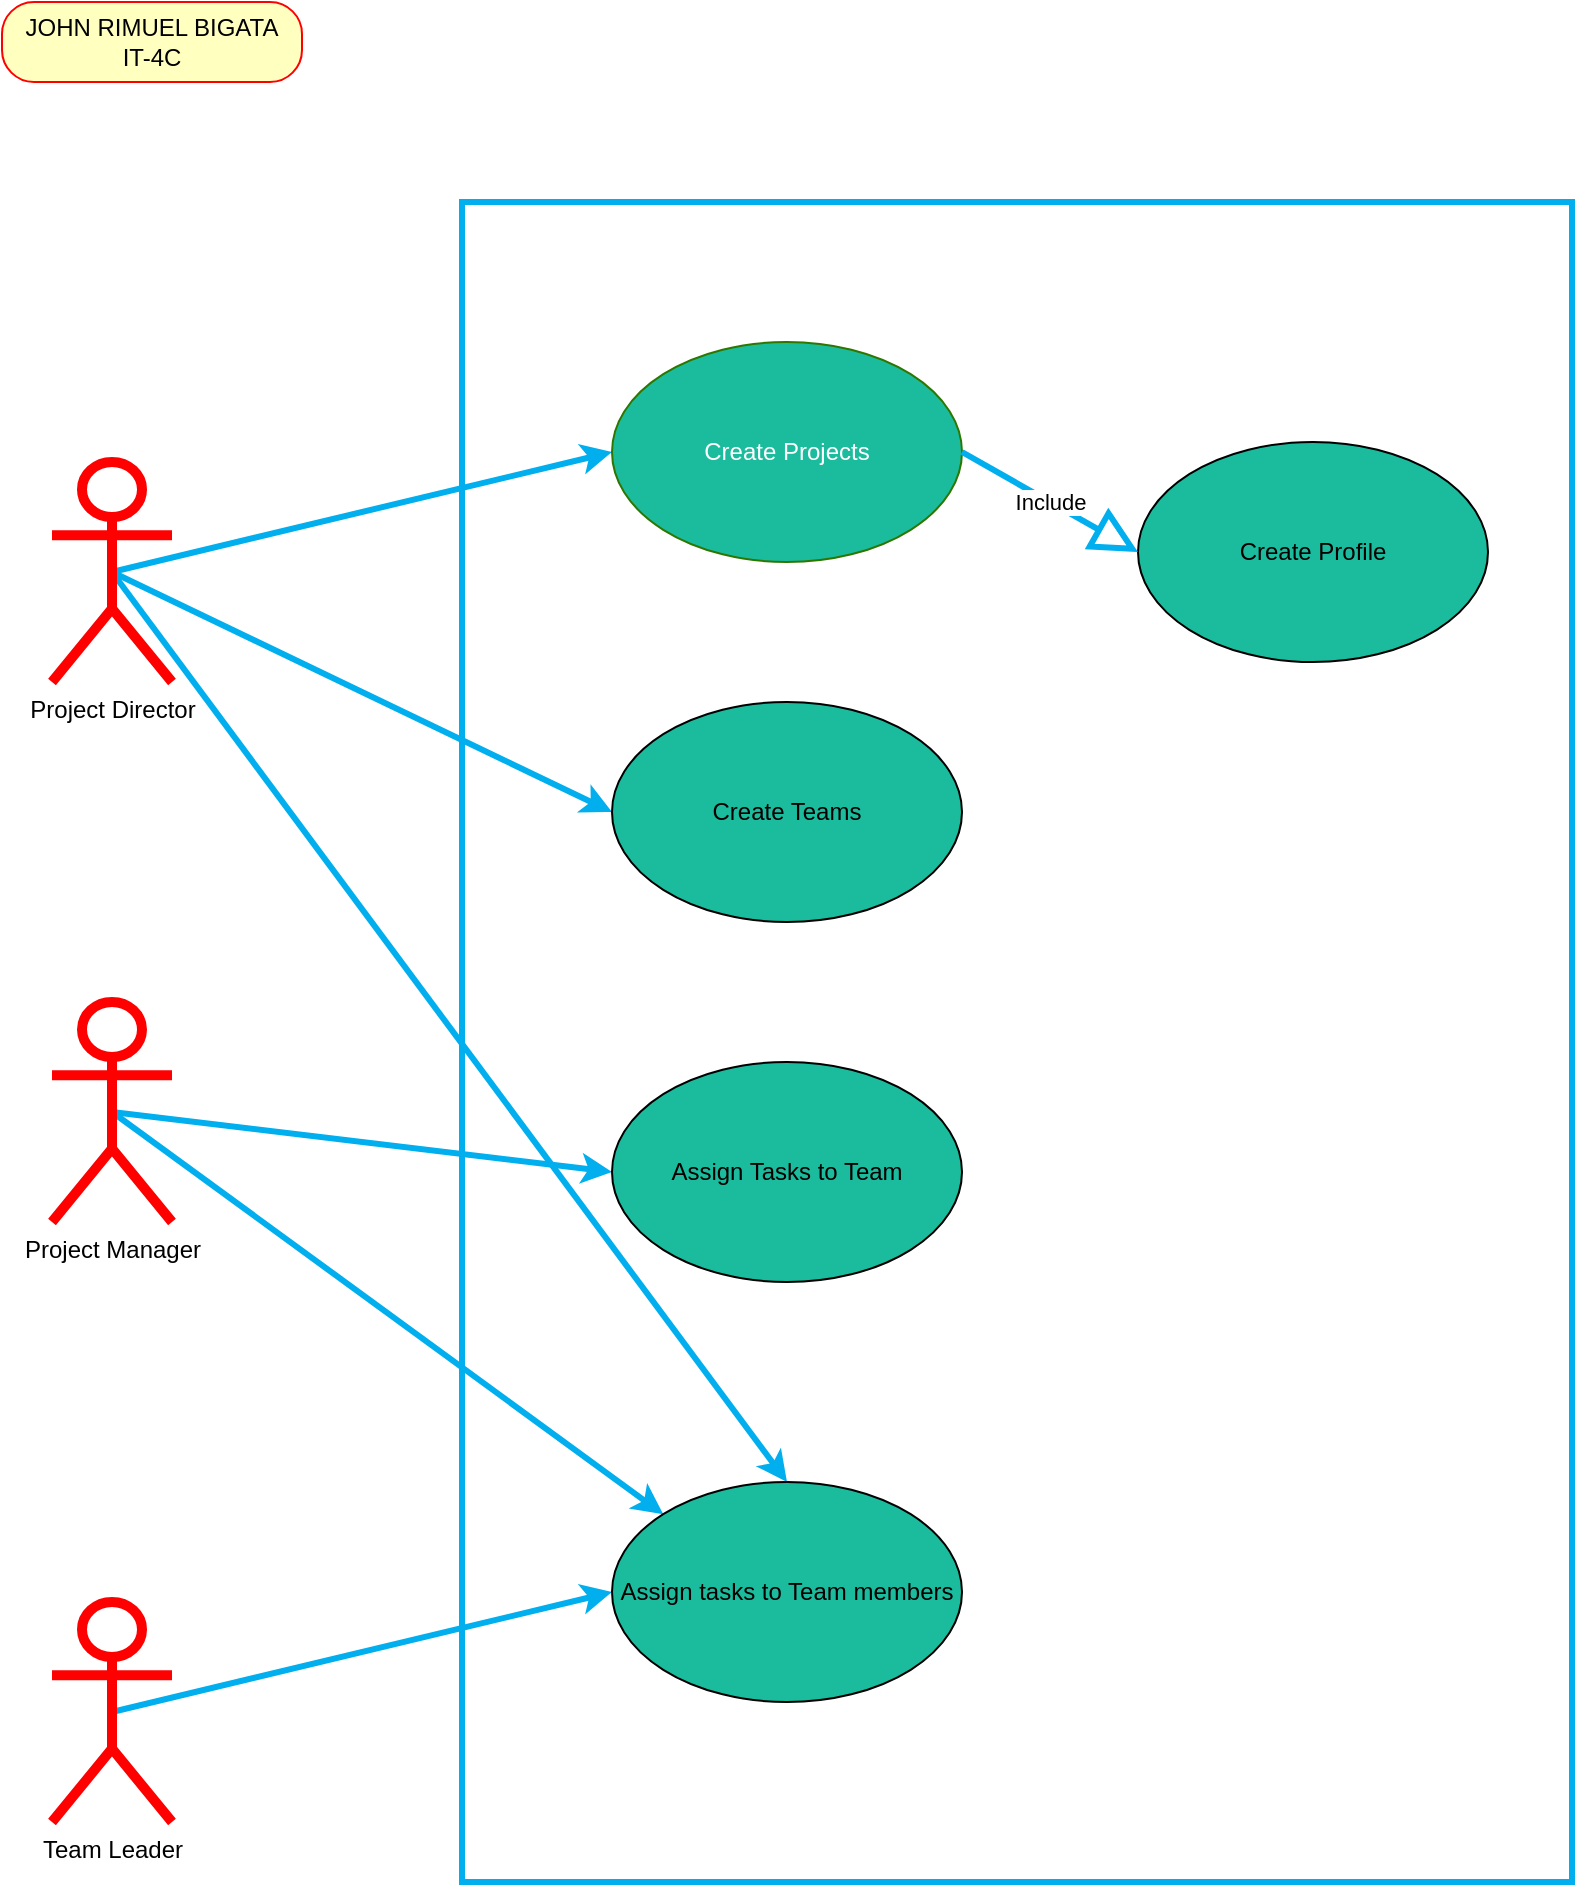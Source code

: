 <mxfile version="15.3.2" type="github">
  <diagram id="RC0JC255c9zAzuLsbYf1" name="Page-1">
    <mxGraphModel dx="2163" dy="1697" grid="1" gridSize="10" guides="1" tooltips="1" connect="1" arrows="1" fold="1" page="1" pageScale="1" pageWidth="850" pageHeight="1100" math="0" shadow="0">
      <root>
        <mxCell id="0" />
        <mxCell id="1" parent="0" />
        <mxCell id="wd3Cngt7S95CqOGwH9EE-25" value="" style="rounded=0;whiteSpace=wrap;html=1;fillColor=none;fontSize=11;strokeColor=#01aeee;strokeWidth=3;labelBackgroundColor=#2a2a2a;endArrow=classic;" vertex="1" parent="1">
          <mxGeometry x="250" y="120" width="555" height="840" as="geometry" />
        </mxCell>
        <mxCell id="wd3Cngt7S95CqOGwH9EE-16" style="rounded=0;orthogonalLoop=1;jettySize=auto;html=1;exitX=0.5;exitY=0.5;exitDx=0;exitDy=0;exitPerimeter=0;entryX=0;entryY=0.5;entryDx=0;entryDy=0;strokeWidth=3;strokeColor=#01aeee;" edge="1" parent="1" source="wd3Cngt7S95CqOGwH9EE-1" target="wd3Cngt7S95CqOGwH9EE-7">
          <mxGeometry relative="1" as="geometry" />
        </mxCell>
        <mxCell id="wd3Cngt7S95CqOGwH9EE-17" style="edgeStyle=none;rounded=0;orthogonalLoop=1;jettySize=auto;html=1;exitX=0.5;exitY=0.5;exitDx=0;exitDy=0;exitPerimeter=0;entryX=0;entryY=0.5;entryDx=0;entryDy=0;strokeWidth=3;strokeColor=#01aeee;" edge="1" parent="1" source="wd3Cngt7S95CqOGwH9EE-1" target="wd3Cngt7S95CqOGwH9EE-8">
          <mxGeometry relative="1" as="geometry" />
        </mxCell>
        <mxCell id="wd3Cngt7S95CqOGwH9EE-19" style="edgeStyle=none;rounded=0;orthogonalLoop=1;jettySize=auto;html=1;exitX=0.5;exitY=0.5;exitDx=0;exitDy=0;exitPerimeter=0;entryX=0.5;entryY=0;entryDx=0;entryDy=0;strokeWidth=3;strokeColor=#01aeee;" edge="1" parent="1" source="wd3Cngt7S95CqOGwH9EE-1" target="wd3Cngt7S95CqOGwH9EE-10">
          <mxGeometry relative="1" as="geometry" />
        </mxCell>
        <mxCell id="wd3Cngt7S95CqOGwH9EE-1" value="Project Director" style="shape=umlActor;verticalLabelPosition=bottom;verticalAlign=top;html=1;fillColor=default;strokeColor=#FF0000;strokeWidth=5;" vertex="1" parent="1">
          <mxGeometry x="45" y="250" width="60" height="110" as="geometry" />
        </mxCell>
        <mxCell id="wd3Cngt7S95CqOGwH9EE-20" style="edgeStyle=none;rounded=0;orthogonalLoop=1;jettySize=auto;html=1;exitX=0.5;exitY=0.5;exitDx=0;exitDy=0;exitPerimeter=0;entryX=0;entryY=0.5;entryDx=0;entryDy=0;strokeWidth=3;strokeColor=#01aeee;" edge="1" parent="1" source="wd3Cngt7S95CqOGwH9EE-2" target="wd3Cngt7S95CqOGwH9EE-9">
          <mxGeometry relative="1" as="geometry" />
        </mxCell>
        <mxCell id="wd3Cngt7S95CqOGwH9EE-21" style="edgeStyle=none;rounded=0;orthogonalLoop=1;jettySize=auto;html=1;exitX=0.5;exitY=0.5;exitDx=0;exitDy=0;exitPerimeter=0;entryX=0;entryY=0;entryDx=0;entryDy=0;strokeWidth=3;strokeColor=#01aeee;" edge="1" parent="1" source="wd3Cngt7S95CqOGwH9EE-2" target="wd3Cngt7S95CqOGwH9EE-10">
          <mxGeometry relative="1" as="geometry" />
        </mxCell>
        <mxCell id="wd3Cngt7S95CqOGwH9EE-2" value="Project Manager" style="shape=umlActor;verticalLabelPosition=bottom;verticalAlign=top;html=1;strokeColor=#FF0000;strokeWidth=5;fillColor=default;" vertex="1" parent="1">
          <mxGeometry x="45" y="520" width="60" height="110" as="geometry" />
        </mxCell>
        <mxCell id="wd3Cngt7S95CqOGwH9EE-23" style="edgeStyle=none;rounded=0;orthogonalLoop=1;jettySize=auto;html=1;exitX=0.5;exitY=0.5;exitDx=0;exitDy=0;exitPerimeter=0;entryX=0;entryY=0.5;entryDx=0;entryDy=0;strokeWidth=3;strokeColor=#01aeee;" edge="1" parent="1" source="wd3Cngt7S95CqOGwH9EE-3" target="wd3Cngt7S95CqOGwH9EE-10">
          <mxGeometry relative="1" as="geometry" />
        </mxCell>
        <mxCell id="wd3Cngt7S95CqOGwH9EE-3" value="Team Leader" style="shape=umlActor;verticalLabelPosition=bottom;verticalAlign=top;html=1;strokeColor=#FF0000;strokeWidth=5;fillColor=default;" vertex="1" parent="1">
          <mxGeometry x="45" y="820" width="60" height="110" as="geometry" />
        </mxCell>
        <mxCell id="wd3Cngt7S95CqOGwH9EE-5" value="JOHN RIMUEL BIGATA&lt;br&gt;IT-4C" style="rounded=1;whiteSpace=wrap;html=1;arcSize=40;fontColor=#000000;fillColor=#ffffc0;strokeColor=#ff0000;" vertex="1" parent="1">
          <mxGeometry x="20" y="20" width="150" height="40" as="geometry" />
        </mxCell>
        <mxCell id="wd3Cngt7S95CqOGwH9EE-7" value="Create Projects" style="ellipse;whiteSpace=wrap;html=1;fillColor=#1bbc9d;strokeColor=#2D7600;fontColor=#ffffff;" vertex="1" parent="1">
          <mxGeometry x="325" y="190" width="175" height="110" as="geometry" />
        </mxCell>
        <mxCell id="wd3Cngt7S95CqOGwH9EE-8" value="Create Teams" style="ellipse;whiteSpace=wrap;html=1;fillColor=#1bbc9d;" vertex="1" parent="1">
          <mxGeometry x="325" y="370" width="175" height="110" as="geometry" />
        </mxCell>
        <mxCell id="wd3Cngt7S95CqOGwH9EE-9" value="Assign Tasks to Team" style="ellipse;whiteSpace=wrap;html=1;fillColor=#1bbc9d;" vertex="1" parent="1">
          <mxGeometry x="325" y="550" width="175" height="110" as="geometry" />
        </mxCell>
        <mxCell id="wd3Cngt7S95CqOGwH9EE-10" value="Assign tasks to Team members" style="ellipse;whiteSpace=wrap;html=1;fillColor=#1bbc9d;" vertex="1" parent="1">
          <mxGeometry x="325" y="760" width="175" height="110" as="geometry" />
        </mxCell>
        <mxCell id="wd3Cngt7S95CqOGwH9EE-12" value="Create Profile" style="ellipse;whiteSpace=wrap;html=1;fillColor=#1bbc9d;" vertex="1" parent="1">
          <mxGeometry x="588" y="240" width="175" height="110" as="geometry" />
        </mxCell>
        <mxCell id="wd3Cngt7S95CqOGwH9EE-18" value="Include" style="endArrow=block;endSize=16;endFill=0;html=1;entryX=0;entryY=0.5;entryDx=0;entryDy=0;exitX=1;exitY=0.5;exitDx=0;exitDy=0;strokeWidth=3;strokeColor=#01aeee;" edge="1" parent="1" source="wd3Cngt7S95CqOGwH9EE-7" target="wd3Cngt7S95CqOGwH9EE-12">
          <mxGeometry width="160" relative="1" as="geometry">
            <mxPoint x="465" y="225" as="sourcePoint" />
            <mxPoint x="625" y="225" as="targetPoint" />
          </mxGeometry>
        </mxCell>
      </root>
    </mxGraphModel>
  </diagram>
</mxfile>
